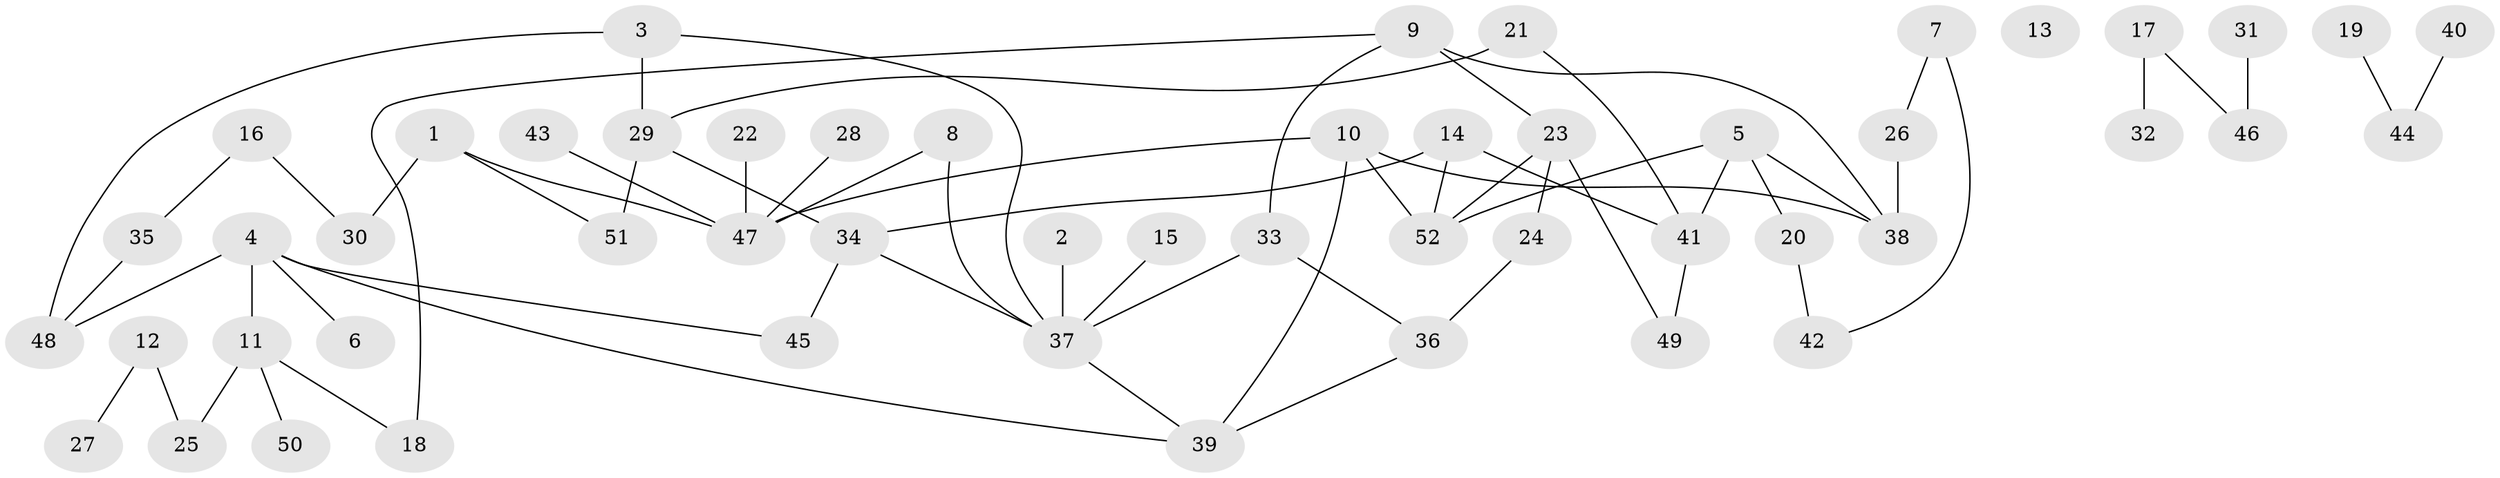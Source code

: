 // coarse degree distribution, {3: 0.06666666666666667, 5: 0.23333333333333334, 1: 0.3, 4: 0.13333333333333333, 2: 0.26666666666666666}
// Generated by graph-tools (version 1.1) at 2025/48/03/04/25 22:48:30]
// undirected, 52 vertices, 65 edges
graph export_dot {
  node [color=gray90,style=filled];
  1;
  2;
  3;
  4;
  5;
  6;
  7;
  8;
  9;
  10;
  11;
  12;
  13;
  14;
  15;
  16;
  17;
  18;
  19;
  20;
  21;
  22;
  23;
  24;
  25;
  26;
  27;
  28;
  29;
  30;
  31;
  32;
  33;
  34;
  35;
  36;
  37;
  38;
  39;
  40;
  41;
  42;
  43;
  44;
  45;
  46;
  47;
  48;
  49;
  50;
  51;
  52;
  1 -- 30;
  1 -- 47;
  1 -- 51;
  2 -- 37;
  3 -- 29;
  3 -- 37;
  3 -- 48;
  4 -- 6;
  4 -- 11;
  4 -- 39;
  4 -- 45;
  4 -- 48;
  5 -- 20;
  5 -- 38;
  5 -- 41;
  5 -- 52;
  7 -- 26;
  7 -- 42;
  8 -- 37;
  8 -- 47;
  9 -- 18;
  9 -- 23;
  9 -- 33;
  9 -- 38;
  10 -- 38;
  10 -- 39;
  10 -- 47;
  10 -- 52;
  11 -- 18;
  11 -- 25;
  11 -- 50;
  12 -- 25;
  12 -- 27;
  14 -- 34;
  14 -- 41;
  14 -- 52;
  15 -- 37;
  16 -- 30;
  16 -- 35;
  17 -- 32;
  17 -- 46;
  19 -- 44;
  20 -- 42;
  21 -- 29;
  21 -- 41;
  22 -- 47;
  23 -- 24;
  23 -- 49;
  23 -- 52;
  24 -- 36;
  26 -- 38;
  28 -- 47;
  29 -- 34;
  29 -- 51;
  31 -- 46;
  33 -- 36;
  33 -- 37;
  34 -- 37;
  34 -- 45;
  35 -- 48;
  36 -- 39;
  37 -- 39;
  40 -- 44;
  41 -- 49;
  43 -- 47;
}

